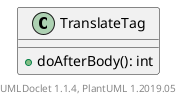 @startuml

    class TranslateTag [[TranslateTag.html]] {
        +doAfterBody(): int
    }


    center footer UMLDoclet 1.1.4, PlantUML 1.2019.05
@enduml
